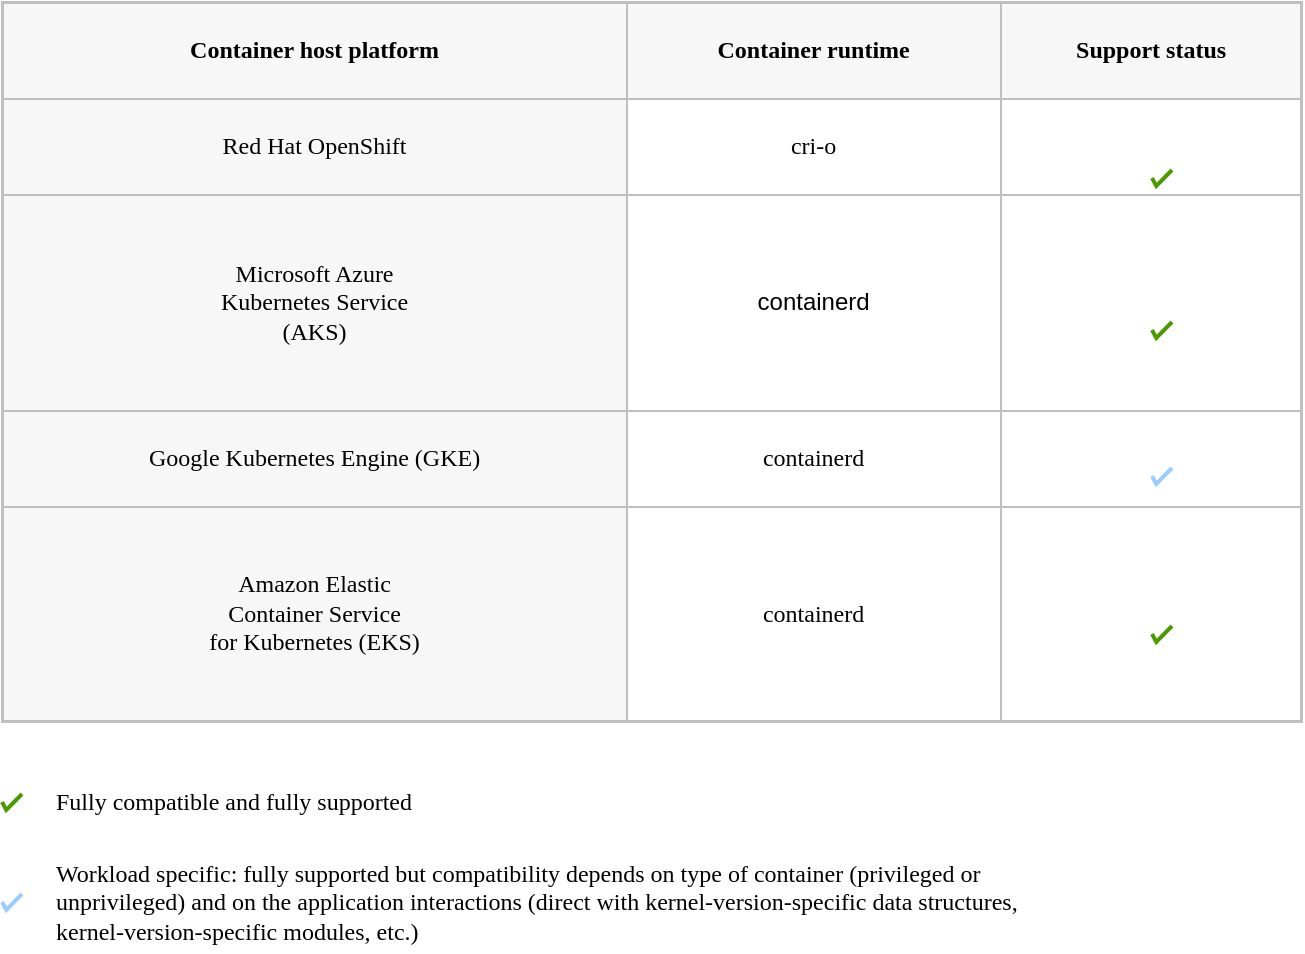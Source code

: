 <mxfile version="14.6.13" type="device"><diagram name="Page-1" id="bd83a815-5ea8-2e97-e5ec-87c9f400f2fa"><mxGraphModel dx="1103" dy="815" grid="1" gridSize="10" guides="1" tooltips="1" connect="1" arrows="1" fold="1" page="1" pageScale="1.5" pageWidth="1169" pageHeight="826" background="#ffffff" math="0" shadow="0"><root><mxCell id="0" style=";html=1;"/><mxCell id="1" style=";html=1;" parent="0"/><mxCell id="CO5awXffsRuqQKmjjOUZ-39" value="&lt;table border=&quot;1&quot; width=&quot;100%&quot; cellpadding=&quot;4&quot; style=&quot;width: 100% ; height: 100% ; border-collapse: collapse ; background-color: rgb(255 , 255 , 255) ; border: 1px solid rgb(191 , 191 , 191)&quot;&gt;&lt;tbody&gt;&lt;tr style=&quot;color: rgb(255 , 255 , 255)&quot;&gt;&lt;th style=&quot;border-collapse: collapse ; background-color: rgb(247 , 247 , 247)&quot;&gt;&lt;div style=&quot;text-align: center&quot;&gt;&lt;font color=&quot;#000000&quot;&gt;&lt;font face=&quot;Poppins&quot;&gt;Container host platform&lt;/font&gt;&lt;/font&gt;&lt;/div&gt;&lt;/th&gt;&lt;th style=&quot;text-align: center ; background-color: rgb(247 , 247 , 247)&quot;&gt;&lt;font color=&quot;#000000&quot; face=&quot;Poppins&quot;&gt;Container runtime&lt;/font&gt;&lt;/th&gt;&lt;th style=&quot;text-align: center ; background-color: rgb(247 , 247 , 247)&quot;&gt;&lt;font color=&quot;#000000&quot; face=&quot;Poppins&quot;&gt;Support status&lt;/font&gt;&lt;/th&gt;&lt;/tr&gt;&lt;tr&gt;&lt;td style=&quot;text-align: center ; background-color: rgb(247 , 247 , 247)&quot;&gt;&lt;font face=&quot;Poppins&quot;&gt;Red Hat OpenShift&lt;/font&gt;&lt;/td&gt;&lt;td style=&quot;text-align: center ; background-color: rgb(255 , 255 , 255)&quot;&gt;&lt;font face=&quot;Poppins&quot;&gt;cri-o&lt;/font&gt;&lt;/td&gt;&lt;td style=&quot;text-align: center ; background-color: rgb(255 , 255 , 255)&quot;&gt;&lt;font face=&quot;Poppins&quot;&gt;&lt;br&gt;&lt;/font&gt;&lt;/td&gt;&lt;/tr&gt;&lt;tr&gt;&lt;td style=&quot;text-align: center ; background-color: rgb(247 , 247 , 247)&quot;&gt;&lt;font face=&quot;Poppins&quot;&gt;Microsoft Azure&lt;br&gt;Kubernetes Service&lt;br&gt;(AKS)&lt;/font&gt;&lt;/td&gt;&lt;td style=&quot;text-align: center ; background-color: rgb(255 , 255 , 255)&quot;&gt;containerd&lt;/td&gt;&lt;td style=&quot;background-color: rgb(255 , 255 , 255)&quot;&gt;&lt;font face=&quot;Poppins&quot;&gt;&lt;br&gt;&lt;/font&gt;&lt;/td&gt;&lt;/tr&gt;&lt;tr&gt;&lt;td style=&quot;text-align: center ; background-color: rgb(247 , 247 , 247)&quot;&gt;&lt;font face=&quot;Poppins&quot;&gt;Google Kubernetes Engine (GKE)&lt;/font&gt;&lt;/td&gt;&lt;td style=&quot;text-align: center ; background-color: rgb(255 , 255 , 255)&quot;&gt;&lt;font face=&quot;Poppins&quot;&gt;containerd&lt;/font&gt;&lt;/td&gt;&lt;td style=&quot;background-color: rgb(255 , 255 , 255)&quot;&gt;&lt;font face=&quot;Poppins&quot;&gt;&lt;br&gt;&lt;/font&gt;&lt;/td&gt;&lt;/tr&gt;&lt;tr&gt;&lt;td style=&quot;text-align: center ; background-color: rgb(247 , 247 , 247)&quot;&gt;&lt;font face=&quot;Poppins&quot;&gt;Amazon Elastic&lt;br&gt;Container Service&lt;br&gt;for Kubernetes (EKS)&lt;/font&gt;&lt;/td&gt;&lt;td style=&quot;text-align: center ; background-color: rgb(255 , 255 , 255)&quot;&gt;&lt;font face=&quot;Poppins&quot;&gt;containerd&lt;/font&gt;&lt;/td&gt;&lt;td style=&quot;background-color: rgb(255 , 255 , 255)&quot;&gt;&lt;font face=&quot;Poppins&quot;&gt;&lt;br&gt;&lt;/font&gt;&lt;/td&gt;&lt;/tr&gt;&lt;/tbody&gt;&lt;/table&gt;" style="text;html=1;fillColor=#ffffff;overflow=fill;rounded=0;strokeColor=#C0C0C0;" parent="1" vertex="1"><mxGeometry x="270" y="300" width="650" height="360" as="geometry"/></mxCell><mxCell id="X5XhPVdRXbugXbAP6S1_-2" value="&lt;font face=&quot;Poppins&quot;&gt;Fully compatible and fully supported&lt;/font&gt;" style="text;html=1;align=left;verticalAlign=middle;resizable=0;points=[];autosize=1;strokeColor=none;" parent="1" vertex="1"><mxGeometry x="295" y="690" width="230" height="20" as="geometry"/></mxCell><mxCell id="X5XhPVdRXbugXbAP6S1_-4" value="&lt;font face=&quot;Poppins&quot;&gt;Workload specific: fully supported but compatibility depends on type of container (privileged or&lt;br&gt;unprivileged) and on the application interactions (direct with kernel-version-specific data structures,&lt;br&gt;kernel-version-specific modules, etc.)&lt;/font&gt;" style="text;html=1;align=left;verticalAlign=middle;resizable=0;points=[];autosize=1;strokeColor=none;" parent="1" vertex="1"><mxGeometry x="295" y="725" width="620" height="50" as="geometry"/></mxCell><mxCell id="1lScYszYVqfYkJgVosk7-1" value="" style="html=1;verticalLabelPosition=bottom;labelBackgroundColor=#ffffff;verticalAlign=top;shadow=0;dashed=0;strokeWidth=2;shape=mxgraph.ios7.misc.check;fillColor=#4D9900;strokeColor=#4D9900;" parent="1" vertex="1"><mxGeometry x="845" y="384" width="10" height="8" as="geometry"/></mxCell><mxCell id="1lScYszYVqfYkJgVosk7-10" value="" style="html=1;verticalLabelPosition=bottom;labelBackgroundColor=#ffffff;verticalAlign=top;shadow=0;dashed=0;strokeWidth=2;shape=mxgraph.ios7.misc.check;fillColor=#4D9900;strokeColor=#99CCFF;" parent="1" vertex="1"><mxGeometry x="845" y="533" width="10" height="8" as="geometry"/></mxCell><mxCell id="1lScYszYVqfYkJgVosk7-54" value="" style="html=1;verticalLabelPosition=bottom;labelBackgroundColor=#ffffff;verticalAlign=top;shadow=0;dashed=0;strokeWidth=2;shape=mxgraph.ios7.misc.check;fillColor=#4D9900;strokeColor=#4D9900;" parent="1" vertex="1"><mxGeometry x="270" y="696" width="10" height="8" as="geometry"/></mxCell><mxCell id="1lScYszYVqfYkJgVosk7-55" value="" style="html=1;verticalLabelPosition=bottom;labelBackgroundColor=#ffffff;verticalAlign=top;shadow=0;dashed=0;strokeWidth=2;shape=mxgraph.ios7.misc.check;fillColor=#4D9900;strokeColor=#99CCFF;" parent="1" vertex="1"><mxGeometry x="270" y="746" width="10" height="8" as="geometry"/></mxCell><mxCell id="gjz8hos4W5qK_xi7CNQM-4" value="" style="html=1;verticalLabelPosition=bottom;labelBackgroundColor=#ffffff;verticalAlign=top;shadow=0;dashed=0;strokeWidth=2;shape=mxgraph.ios7.misc.check;fillColor=#4D9900;strokeColor=#4D9900;" vertex="1" parent="1"><mxGeometry x="845" y="460" width="10" height="8" as="geometry"/></mxCell><mxCell id="gjz8hos4W5qK_xi7CNQM-5" value="" style="html=1;verticalLabelPosition=bottom;labelBackgroundColor=#ffffff;verticalAlign=top;shadow=0;dashed=0;strokeWidth=2;shape=mxgraph.ios7.misc.check;fillColor=#4D9900;strokeColor=#4D9900;" vertex="1" parent="1"><mxGeometry x="845" y="612" width="10" height="8" as="geometry"/></mxCell></root></mxGraphModel></diagram></mxfile>
